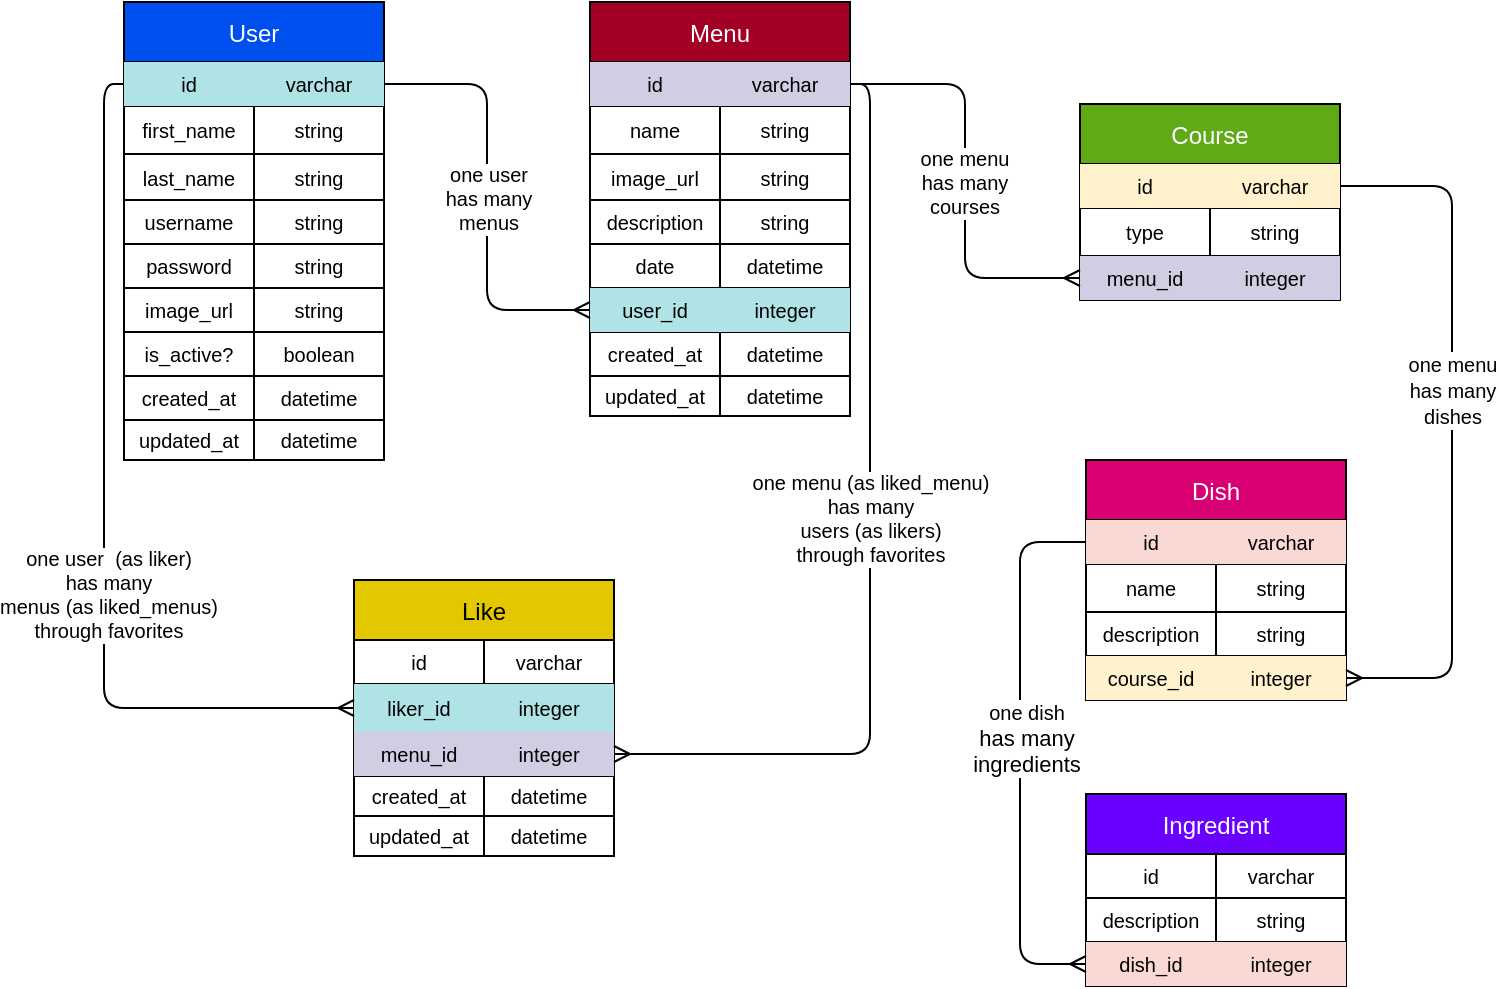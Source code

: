 <mxfile>
    <diagram id="06Bzt5o1KK_x6JrnfmLR" name="Page-1">
        <mxGraphModel dx="1501" dy="1431" grid="0" gridSize="10" guides="1" tooltips="1" connect="1" arrows="1" fold="1" page="1" pageScale="1" pageWidth="850" pageHeight="1100" background="#FFFFFF" math="0" shadow="0">
            <root>
                <mxCell id="0"/>
                <mxCell id="1" parent="0"/>
                <mxCell id="26" value="User" style="shape=table;startSize=30;container=1;collapsible=0;childLayout=tableLayout;strokeWidth=1;strokeColor=#000000;fillColor=#0050ef;fontColor=#ffffff;" parent="1" vertex="1">
                    <mxGeometry x="-11" y="-22" width="130" height="229" as="geometry"/>
                </mxCell>
                <mxCell id="27" value="" style="shape=partialRectangle;collapsible=0;dropTarget=0;pointerEvents=0;fillColor=none;top=0;left=0;bottom=0;right=0;points=[[0,0.5],[1,0.5]];portConstraint=eastwest;" parent="26" vertex="1">
                    <mxGeometry y="30" width="130" height="22" as="geometry"/>
                </mxCell>
                <mxCell id="28" value="&lt;font style=&quot;font-size: 10px;&quot;&gt;id&lt;/font&gt;" style="shape=partialRectangle;html=1;whiteSpace=wrap;connectable=0;overflow=hidden;fillColor=#b0e3e6;top=0;left=0;bottom=0;right=0;pointerEvents=1;fontSize=10;strokeColor=#0e8088;fontColor=#000000;" parent="27" vertex="1">
                    <mxGeometry width="65" height="22" as="geometry">
                        <mxRectangle width="65" height="22" as="alternateBounds"/>
                    </mxGeometry>
                </mxCell>
                <mxCell id="29" value="&lt;font style=&quot;font-size: 10px;&quot;&gt;varchar&lt;/font&gt;" style="shape=partialRectangle;html=1;whiteSpace=wrap;connectable=0;overflow=hidden;fillColor=#b0e3e6;top=0;left=0;bottom=0;right=0;pointerEvents=1;fontSize=10;strokeColor=#0e8088;fontColor=#000000;" parent="27" vertex="1">
                    <mxGeometry x="65" width="65" height="22" as="geometry">
                        <mxRectangle width="65" height="22" as="alternateBounds"/>
                    </mxGeometry>
                </mxCell>
                <mxCell id="30" value="" style="shape=partialRectangle;collapsible=0;dropTarget=0;pointerEvents=0;fillColor=none;top=0;left=0;bottom=0;right=0;points=[[0,0.5],[1,0.5]];portConstraint=eastwest;" parent="26" vertex="1">
                    <mxGeometry y="52" width="130" height="24" as="geometry"/>
                </mxCell>
                <mxCell id="31" value="first_name" style="shape=partialRectangle;html=1;whiteSpace=wrap;connectable=0;overflow=hidden;fillColor=none;top=0;left=0;bottom=0;right=0;pointerEvents=1;fontColor=#000000;fontSize=10;" parent="30" vertex="1">
                    <mxGeometry width="65" height="24" as="geometry">
                        <mxRectangle width="65" height="24" as="alternateBounds"/>
                    </mxGeometry>
                </mxCell>
                <mxCell id="32" value="string" style="shape=partialRectangle;html=1;whiteSpace=wrap;connectable=0;overflow=hidden;fillColor=none;top=0;left=0;bottom=0;right=0;pointerEvents=1;fontColor=#000000;fontSize=10;" parent="30" vertex="1">
                    <mxGeometry x="65" width="65" height="24" as="geometry">
                        <mxRectangle width="65" height="24" as="alternateBounds"/>
                    </mxGeometry>
                </mxCell>
                <mxCell id="33" value="" style="shape=partialRectangle;collapsible=0;dropTarget=0;pointerEvents=0;fillColor=none;top=0;left=0;bottom=0;right=0;points=[[0,0.5],[1,0.5]];portConstraint=eastwest;" parent="26" vertex="1">
                    <mxGeometry y="76" width="130" height="23" as="geometry"/>
                </mxCell>
                <mxCell id="34" value="last_name" style="shape=partialRectangle;html=1;whiteSpace=wrap;connectable=0;overflow=hidden;fillColor=none;top=0;left=0;bottom=0;right=0;pointerEvents=1;fontSize=10;fontColor=#000000;" parent="33" vertex="1">
                    <mxGeometry width="65" height="23" as="geometry">
                        <mxRectangle width="65" height="23" as="alternateBounds"/>
                    </mxGeometry>
                </mxCell>
                <mxCell id="35" value="string" style="shape=partialRectangle;html=1;whiteSpace=wrap;connectable=0;overflow=hidden;fillColor=none;top=0;left=0;bottom=0;right=0;pointerEvents=1;fontSize=10;fontColor=#000000;" parent="33" vertex="1">
                    <mxGeometry x="65" width="65" height="23" as="geometry">
                        <mxRectangle width="65" height="23" as="alternateBounds"/>
                    </mxGeometry>
                </mxCell>
                <mxCell id="36" value="" style="shape=partialRectangle;collapsible=0;dropTarget=0;pointerEvents=0;fillColor=none;top=0;left=0;bottom=0;right=0;points=[[0,0.5],[1,0.5]];portConstraint=eastwest;" parent="26" vertex="1">
                    <mxGeometry y="99" width="130" height="22" as="geometry"/>
                </mxCell>
                <mxCell id="37" value="username" style="shape=partialRectangle;html=1;whiteSpace=wrap;connectable=0;overflow=hidden;fillColor=none;top=0;left=0;bottom=0;right=0;pointerEvents=1;fontSize=10;fontColor=#000000;" parent="36" vertex="1">
                    <mxGeometry width="65" height="22" as="geometry">
                        <mxRectangle width="65" height="22" as="alternateBounds"/>
                    </mxGeometry>
                </mxCell>
                <mxCell id="38" value="string" style="shape=partialRectangle;html=1;whiteSpace=wrap;connectable=0;overflow=hidden;fillColor=none;top=0;left=0;bottom=0;right=0;pointerEvents=1;fontSize=10;fontColor=#000000;" parent="36" vertex="1">
                    <mxGeometry x="65" width="65" height="22" as="geometry">
                        <mxRectangle width="65" height="22" as="alternateBounds"/>
                    </mxGeometry>
                </mxCell>
                <mxCell id="40" style="shape=partialRectangle;collapsible=0;dropTarget=0;pointerEvents=0;fillColor=none;top=0;left=0;bottom=0;right=0;points=[[0,0.5],[1,0.5]];portConstraint=eastwest;" parent="26" vertex="1">
                    <mxGeometry y="121" width="130" height="22" as="geometry"/>
                </mxCell>
                <mxCell id="41" value="password" style="shape=partialRectangle;html=1;whiteSpace=wrap;connectable=0;overflow=hidden;fillColor=none;top=0;left=0;bottom=0;right=0;pointerEvents=1;fontSize=10;fontColor=#000000;" parent="40" vertex="1">
                    <mxGeometry width="65" height="22" as="geometry">
                        <mxRectangle width="65" height="22" as="alternateBounds"/>
                    </mxGeometry>
                </mxCell>
                <mxCell id="42" value="string" style="shape=partialRectangle;html=1;whiteSpace=wrap;connectable=0;overflow=hidden;fillColor=none;top=0;left=0;bottom=0;right=0;pointerEvents=1;fontSize=10;fontColor=#000000;" parent="40" vertex="1">
                    <mxGeometry x="65" width="65" height="22" as="geometry">
                        <mxRectangle width="65" height="22" as="alternateBounds"/>
                    </mxGeometry>
                </mxCell>
                <mxCell id="44" style="shape=partialRectangle;collapsible=0;dropTarget=0;pointerEvents=0;fillColor=none;top=0;left=0;bottom=0;right=0;points=[[0,0.5],[1,0.5]];portConstraint=eastwest;" parent="26" vertex="1">
                    <mxGeometry y="143" width="130" height="22" as="geometry"/>
                </mxCell>
                <mxCell id="45" value="image_url" style="shape=partialRectangle;html=1;whiteSpace=wrap;connectable=0;overflow=hidden;fillColor=none;top=0;left=0;bottom=0;right=0;pointerEvents=1;fontSize=10;fontColor=#000000;" parent="44" vertex="1">
                    <mxGeometry width="65" height="22" as="geometry">
                        <mxRectangle width="65" height="22" as="alternateBounds"/>
                    </mxGeometry>
                </mxCell>
                <mxCell id="46" value="string" style="shape=partialRectangle;html=1;whiteSpace=wrap;connectable=0;overflow=hidden;fillColor=none;top=0;left=0;bottom=0;right=0;pointerEvents=1;fontSize=10;fontColor=#000000;" parent="44" vertex="1">
                    <mxGeometry x="65" width="65" height="22" as="geometry">
                        <mxRectangle width="65" height="22" as="alternateBounds"/>
                    </mxGeometry>
                </mxCell>
                <mxCell id="47" style="shape=partialRectangle;collapsible=0;dropTarget=0;pointerEvents=0;fillColor=none;top=0;left=0;bottom=0;right=0;points=[[0,0.5],[1,0.5]];portConstraint=eastwest;" parent="26" vertex="1">
                    <mxGeometry y="165" width="130" height="22" as="geometry"/>
                </mxCell>
                <mxCell id="48" value="is_active?" style="shape=partialRectangle;html=1;whiteSpace=wrap;connectable=0;overflow=hidden;fillColor=none;top=0;left=0;bottom=0;right=0;pointerEvents=1;fontSize=10;fontColor=#000000;" parent="47" vertex="1">
                    <mxGeometry width="65" height="22" as="geometry">
                        <mxRectangle width="65" height="22" as="alternateBounds"/>
                    </mxGeometry>
                </mxCell>
                <mxCell id="49" value="boolean" style="shape=partialRectangle;html=1;whiteSpace=wrap;connectable=0;overflow=hidden;fillColor=none;top=0;left=0;bottom=0;right=0;pointerEvents=1;fontSize=10;fontColor=#000000;" parent="47" vertex="1">
                    <mxGeometry x="65" width="65" height="22" as="geometry">
                        <mxRectangle width="65" height="22" as="alternateBounds"/>
                    </mxGeometry>
                </mxCell>
                <mxCell id="50" style="shape=partialRectangle;collapsible=0;dropTarget=0;pointerEvents=0;fillColor=none;top=0;left=0;bottom=0;right=0;points=[[0,0.5],[1,0.5]];portConstraint=eastwest;" parent="26" vertex="1">
                    <mxGeometry y="187" width="130" height="22" as="geometry"/>
                </mxCell>
                <mxCell id="51" value="created_at" style="shape=partialRectangle;html=1;whiteSpace=wrap;connectable=0;overflow=hidden;fillColor=none;top=0;left=0;bottom=0;right=0;pointerEvents=1;fontSize=10;fontColor=#000000;" parent="50" vertex="1">
                    <mxGeometry width="65" height="22" as="geometry">
                        <mxRectangle width="65" height="22" as="alternateBounds"/>
                    </mxGeometry>
                </mxCell>
                <mxCell id="52" value="datetime" style="shape=partialRectangle;html=1;whiteSpace=wrap;connectable=0;overflow=hidden;fillColor=none;top=0;left=0;bottom=0;right=0;pointerEvents=1;fontSize=10;fontColor=#000000;" parent="50" vertex="1">
                    <mxGeometry x="65" width="65" height="22" as="geometry">
                        <mxRectangle width="65" height="22" as="alternateBounds"/>
                    </mxGeometry>
                </mxCell>
                <mxCell id="53" style="shape=partialRectangle;collapsible=0;dropTarget=0;pointerEvents=0;fillColor=none;top=0;left=0;bottom=0;right=0;points=[[0,0.5],[1,0.5]];portConstraint=eastwest;" parent="26" vertex="1">
                    <mxGeometry y="209" width="130" height="20" as="geometry"/>
                </mxCell>
                <mxCell id="54" value="updated_at" style="shape=partialRectangle;html=1;whiteSpace=wrap;connectable=0;overflow=hidden;fillColor=none;top=0;left=0;bottom=0;right=0;pointerEvents=1;fontSize=10;fontColor=#000000;" parent="53" vertex="1">
                    <mxGeometry width="65" height="20" as="geometry">
                        <mxRectangle width="65" height="20" as="alternateBounds"/>
                    </mxGeometry>
                </mxCell>
                <mxCell id="55" value="datetime" style="shape=partialRectangle;html=1;whiteSpace=wrap;connectable=0;overflow=hidden;fillColor=none;top=0;left=0;bottom=0;right=0;pointerEvents=1;fontSize=10;fontColor=#000000;" parent="53" vertex="1">
                    <mxGeometry x="65" width="65" height="20" as="geometry">
                        <mxRectangle width="65" height="20" as="alternateBounds"/>
                    </mxGeometry>
                </mxCell>
                <mxCell id="56" value="Menu" style="shape=table;startSize=30;container=1;collapsible=0;childLayout=tableLayout;strokeWidth=1;strokeColor=#000000;fillColor=#a20025;fontColor=#ffffff;" parent="1" vertex="1">
                    <mxGeometry x="222" y="-22" width="130" height="207" as="geometry"/>
                </mxCell>
                <mxCell id="57" value="" style="shape=partialRectangle;collapsible=0;dropTarget=0;pointerEvents=0;fillColor=none;top=0;left=0;bottom=0;right=0;points=[[0,0.5],[1,0.5]];portConstraint=eastwest;" parent="56" vertex="1">
                    <mxGeometry y="30" width="130" height="22" as="geometry"/>
                </mxCell>
                <mxCell id="58" value="&lt;font style=&quot;font-size: 10px;&quot;&gt;id&lt;/font&gt;" style="shape=partialRectangle;html=1;whiteSpace=wrap;connectable=0;overflow=hidden;fillColor=#d0cee2;top=0;left=0;bottom=0;right=0;pointerEvents=1;fontSize=10;strokeColor=#000000;fontColor=#000000;" parent="57" vertex="1">
                    <mxGeometry width="65" height="22" as="geometry">
                        <mxRectangle width="65" height="22" as="alternateBounds"/>
                    </mxGeometry>
                </mxCell>
                <mxCell id="59" value="&lt;font style=&quot;font-size: 10px;&quot;&gt;varchar&lt;/font&gt;" style="shape=partialRectangle;html=1;whiteSpace=wrap;connectable=0;overflow=hidden;fillColor=#d0cee2;top=0;left=0;bottom=0;right=0;pointerEvents=1;fontSize=10;strokeColor=#000000;fontColor=#000000;" parent="57" vertex="1">
                    <mxGeometry x="65" width="65" height="22" as="geometry">
                        <mxRectangle width="65" height="22" as="alternateBounds"/>
                    </mxGeometry>
                </mxCell>
                <mxCell id="60" value="" style="shape=partialRectangle;collapsible=0;dropTarget=0;pointerEvents=0;fillColor=none;top=0;left=0;bottom=0;right=0;points=[[0,0.5],[1,0.5]];portConstraint=eastwest;" parent="56" vertex="1">
                    <mxGeometry y="52" width="130" height="24" as="geometry"/>
                </mxCell>
                <mxCell id="61" value="name" style="shape=partialRectangle;html=1;whiteSpace=wrap;connectable=0;overflow=hidden;fillColor=none;top=0;left=0;bottom=0;right=0;pointerEvents=1;fontColor=#000000;fontSize=10;" parent="60" vertex="1">
                    <mxGeometry width="65" height="24" as="geometry">
                        <mxRectangle width="65" height="24" as="alternateBounds"/>
                    </mxGeometry>
                </mxCell>
                <mxCell id="62" value="string" style="shape=partialRectangle;html=1;whiteSpace=wrap;connectable=0;overflow=hidden;fillColor=none;top=0;left=0;bottom=0;right=0;pointerEvents=1;fontColor=#000000;fontSize=10;" parent="60" vertex="1">
                    <mxGeometry x="65" width="65" height="24" as="geometry">
                        <mxRectangle width="65" height="24" as="alternateBounds"/>
                    </mxGeometry>
                </mxCell>
                <mxCell id="63" value="" style="shape=partialRectangle;collapsible=0;dropTarget=0;pointerEvents=0;fillColor=none;top=0;left=0;bottom=0;right=0;points=[[0,0.5],[1,0.5]];portConstraint=eastwest;" parent="56" vertex="1">
                    <mxGeometry y="76" width="130" height="23" as="geometry"/>
                </mxCell>
                <mxCell id="64" value="image_url" style="shape=partialRectangle;html=1;whiteSpace=wrap;connectable=0;overflow=hidden;fillColor=none;top=0;left=0;bottom=0;right=0;pointerEvents=1;fontSize=10;fontColor=#000000;" parent="63" vertex="1">
                    <mxGeometry width="65" height="23" as="geometry">
                        <mxRectangle width="65" height="23" as="alternateBounds"/>
                    </mxGeometry>
                </mxCell>
                <mxCell id="65" value="string" style="shape=partialRectangle;html=1;whiteSpace=wrap;connectable=0;overflow=hidden;fillColor=none;top=0;left=0;bottom=0;right=0;pointerEvents=1;fontSize=10;fontColor=#000000;" parent="63" vertex="1">
                    <mxGeometry x="65" width="65" height="23" as="geometry">
                        <mxRectangle width="65" height="23" as="alternateBounds"/>
                    </mxGeometry>
                </mxCell>
                <mxCell id="66" value="" style="shape=partialRectangle;collapsible=0;dropTarget=0;pointerEvents=0;fillColor=none;top=0;left=0;bottom=0;right=0;points=[[0,0.5],[1,0.5]];portConstraint=eastwest;" parent="56" vertex="1">
                    <mxGeometry y="99" width="130" height="22" as="geometry"/>
                </mxCell>
                <mxCell id="67" value="description" style="shape=partialRectangle;html=1;whiteSpace=wrap;connectable=0;overflow=hidden;fillColor=none;top=0;left=0;bottom=0;right=0;pointerEvents=1;fontSize=10;fontColor=#000000;" parent="66" vertex="1">
                    <mxGeometry width="65" height="22" as="geometry">
                        <mxRectangle width="65" height="22" as="alternateBounds"/>
                    </mxGeometry>
                </mxCell>
                <mxCell id="68" value="string" style="shape=partialRectangle;html=1;whiteSpace=wrap;connectable=0;overflow=hidden;fillColor=none;top=0;left=0;bottom=0;right=0;pointerEvents=1;fontSize=10;fontColor=#000000;" parent="66" vertex="1">
                    <mxGeometry x="65" width="65" height="22" as="geometry">
                        <mxRectangle width="65" height="22" as="alternateBounds"/>
                    </mxGeometry>
                </mxCell>
                <mxCell id="72" style="shape=partialRectangle;collapsible=0;dropTarget=0;pointerEvents=0;fillColor=none;top=0;left=0;bottom=0;right=0;points=[[0,0.5],[1,0.5]];portConstraint=eastwest;" parent="56" vertex="1">
                    <mxGeometry y="121" width="130" height="22" as="geometry"/>
                </mxCell>
                <mxCell id="73" value="date" style="shape=partialRectangle;html=1;whiteSpace=wrap;connectable=0;overflow=hidden;fillColor=none;top=0;left=0;bottom=0;right=0;pointerEvents=1;fontSize=10;fontColor=#000000;" parent="72" vertex="1">
                    <mxGeometry width="65" height="22" as="geometry">
                        <mxRectangle width="65" height="22" as="alternateBounds"/>
                    </mxGeometry>
                </mxCell>
                <mxCell id="74" value="datetime" style="shape=partialRectangle;html=1;whiteSpace=wrap;connectable=0;overflow=hidden;fillColor=none;top=0;left=0;bottom=0;right=0;pointerEvents=1;fontSize=10;fontColor=#000000;" parent="72" vertex="1">
                    <mxGeometry x="65" width="65" height="22" as="geometry">
                        <mxRectangle width="65" height="22" as="alternateBounds"/>
                    </mxGeometry>
                </mxCell>
                <mxCell id="75" style="shape=partialRectangle;collapsible=0;dropTarget=0;pointerEvents=0;fillColor=none;top=0;left=0;bottom=0;right=0;points=[[0,0.5],[1,0.5]];portConstraint=eastwest;" parent="56" vertex="1">
                    <mxGeometry y="143" width="130" height="22" as="geometry"/>
                </mxCell>
                <mxCell id="76" value="user_id" style="shape=partialRectangle;html=1;whiteSpace=wrap;connectable=0;overflow=hidden;fillColor=#b0e3e6;top=0;left=0;bottom=0;right=0;pointerEvents=1;fontSize=10;strokeColor=#000000;fontColor=#000000;" parent="75" vertex="1">
                    <mxGeometry width="65" height="22" as="geometry">
                        <mxRectangle width="65" height="22" as="alternateBounds"/>
                    </mxGeometry>
                </mxCell>
                <mxCell id="77" value="integer" style="shape=partialRectangle;html=1;whiteSpace=wrap;connectable=0;overflow=hidden;fillColor=#b0e3e6;top=0;left=0;bottom=0;right=0;pointerEvents=1;fontSize=10;strokeColor=#000000;fontColor=#000000;" parent="75" vertex="1">
                    <mxGeometry x="65" width="65" height="22" as="geometry">
                        <mxRectangle width="65" height="22" as="alternateBounds"/>
                    </mxGeometry>
                </mxCell>
                <mxCell id="78" style="shape=partialRectangle;collapsible=0;dropTarget=0;pointerEvents=0;fillColor=none;top=0;left=0;bottom=0;right=0;points=[[0,0.5],[1,0.5]];portConstraint=eastwest;" parent="56" vertex="1">
                    <mxGeometry y="165" width="130" height="22" as="geometry"/>
                </mxCell>
                <mxCell id="79" value="created_at" style="shape=partialRectangle;html=1;whiteSpace=wrap;connectable=0;overflow=hidden;fillColor=none;top=0;left=0;bottom=0;right=0;pointerEvents=1;fontSize=10;fontColor=#000000;" parent="78" vertex="1">
                    <mxGeometry width="65" height="22" as="geometry">
                        <mxRectangle width="65" height="22" as="alternateBounds"/>
                    </mxGeometry>
                </mxCell>
                <mxCell id="80" value="datetime" style="shape=partialRectangle;html=1;whiteSpace=wrap;connectable=0;overflow=hidden;fillColor=none;top=0;left=0;bottom=0;right=0;pointerEvents=1;fontSize=10;fontColor=#000000;" parent="78" vertex="1">
                    <mxGeometry x="65" width="65" height="22" as="geometry">
                        <mxRectangle width="65" height="22" as="alternateBounds"/>
                    </mxGeometry>
                </mxCell>
                <mxCell id="81" style="shape=partialRectangle;collapsible=0;dropTarget=0;pointerEvents=0;fillColor=none;top=0;left=0;bottom=0;right=0;points=[[0,0.5],[1,0.5]];portConstraint=eastwest;" parent="56" vertex="1">
                    <mxGeometry y="187" width="130" height="20" as="geometry"/>
                </mxCell>
                <mxCell id="82" value="updated_at" style="shape=partialRectangle;html=1;whiteSpace=wrap;connectable=0;overflow=hidden;fillColor=none;top=0;left=0;bottom=0;right=0;pointerEvents=1;fontSize=10;fontColor=#000000;" parent="81" vertex="1">
                    <mxGeometry width="65" height="20" as="geometry">
                        <mxRectangle width="65" height="20" as="alternateBounds"/>
                    </mxGeometry>
                </mxCell>
                <mxCell id="83" value="datetime" style="shape=partialRectangle;html=1;whiteSpace=wrap;connectable=0;overflow=hidden;fillColor=none;top=0;left=0;bottom=0;right=0;pointerEvents=1;fontSize=10;fontColor=#000000;" parent="81" vertex="1">
                    <mxGeometry x="65" width="65" height="20" as="geometry">
                        <mxRectangle width="65" height="20" as="alternateBounds"/>
                    </mxGeometry>
                </mxCell>
                <mxCell id="84" value="&lt;span style=&quot;font-size: 10px;&quot;&gt;one user&lt;br style=&quot;font-size: 10px;&quot;&gt;has many&lt;br style=&quot;font-size: 10px;&quot;&gt;menus&lt;/span&gt;" style="edgeStyle=orthogonalEdgeStyle;html=1;exitX=0;exitY=0.5;exitDx=0;exitDy=0;entryX=1;entryY=0.5;entryDx=0;entryDy=0;fontSize=10;fontColor=#000000;strokeColor=#000000;startArrow=ERmany;startFill=0;endArrow=none;endFill=0;labelBackgroundColor=#FFFFFF;" parent="1" source="75" target="27" edge="1">
                    <mxGeometry relative="1" as="geometry"/>
                </mxCell>
                <mxCell id="85" value="Course" style="shape=table;startSize=30;container=1;collapsible=0;childLayout=tableLayout;strokeWidth=1;strokeColor=#000000;fillColor=#60a917;fontColor=#ffffff;" parent="1" vertex="1">
                    <mxGeometry x="467" y="29" width="130" height="98" as="geometry"/>
                </mxCell>
                <mxCell id="86" value="" style="shape=partialRectangle;collapsible=0;dropTarget=0;pointerEvents=0;fillColor=none;top=0;left=0;bottom=0;right=0;points=[[0,0.5],[1,0.5]];portConstraint=eastwest;" parent="85" vertex="1">
                    <mxGeometry y="30" width="130" height="22" as="geometry"/>
                </mxCell>
                <mxCell id="87" value="&lt;font style=&quot;font-size: 10px;&quot;&gt;id&lt;/font&gt;" style="shape=partialRectangle;html=1;whiteSpace=wrap;connectable=0;overflow=hidden;fillColor=#fff2cc;top=0;left=0;bottom=0;right=0;pointerEvents=1;fontSize=10;strokeColor=#000000;fontColor=#000000;" parent="86" vertex="1">
                    <mxGeometry width="65" height="22" as="geometry">
                        <mxRectangle width="65" height="22" as="alternateBounds"/>
                    </mxGeometry>
                </mxCell>
                <mxCell id="88" value="&lt;font style=&quot;font-size: 10px;&quot;&gt;varchar&lt;/font&gt;" style="shape=partialRectangle;html=1;whiteSpace=wrap;connectable=0;overflow=hidden;fillColor=#fff2cc;top=0;left=0;bottom=0;right=0;pointerEvents=1;fontSize=10;strokeColor=#000000;fontColor=#000000;" parent="86" vertex="1">
                    <mxGeometry x="65" width="65" height="22" as="geometry">
                        <mxRectangle width="65" height="22" as="alternateBounds"/>
                    </mxGeometry>
                </mxCell>
                <mxCell id="89" value="" style="shape=partialRectangle;collapsible=0;dropTarget=0;pointerEvents=0;fillColor=none;top=0;left=0;bottom=0;right=0;points=[[0,0.5],[1,0.5]];portConstraint=eastwest;" parent="85" vertex="1">
                    <mxGeometry y="52" width="130" height="24" as="geometry"/>
                </mxCell>
                <mxCell id="90" value="type" style="shape=partialRectangle;html=1;whiteSpace=wrap;connectable=0;overflow=hidden;fillColor=none;top=0;left=0;bottom=0;right=0;pointerEvents=1;fontColor=#000000;fontSize=10;" parent="89" vertex="1">
                    <mxGeometry width="65" height="24" as="geometry">
                        <mxRectangle width="65" height="24" as="alternateBounds"/>
                    </mxGeometry>
                </mxCell>
                <mxCell id="91" value="string" style="shape=partialRectangle;html=1;whiteSpace=wrap;connectable=0;overflow=hidden;fillColor=none;top=0;left=0;bottom=0;right=0;pointerEvents=1;fontColor=#000000;fontSize=10;" parent="89" vertex="1">
                    <mxGeometry x="65" width="65" height="24" as="geometry">
                        <mxRectangle width="65" height="24" as="alternateBounds"/>
                    </mxGeometry>
                </mxCell>
                <mxCell id="104" style="shape=partialRectangle;collapsible=0;dropTarget=0;pointerEvents=0;fillColor=none;top=0;left=0;bottom=0;right=0;points=[[0,0.5],[1,0.5]];portConstraint=eastwest;" parent="85" vertex="1">
                    <mxGeometry y="76" width="130" height="22" as="geometry"/>
                </mxCell>
                <mxCell id="105" value="menu_id" style="shape=partialRectangle;html=1;whiteSpace=wrap;connectable=0;overflow=hidden;fillColor=#d0cee2;top=0;left=0;bottom=0;right=0;pointerEvents=1;fontSize=10;strokeColor=#000000;fontColor=#000000;" parent="104" vertex="1">
                    <mxGeometry width="65" height="22" as="geometry">
                        <mxRectangle width="65" height="22" as="alternateBounds"/>
                    </mxGeometry>
                </mxCell>
                <mxCell id="106" value="integer" style="shape=partialRectangle;html=1;whiteSpace=wrap;connectable=0;overflow=hidden;fillColor=#d0cee2;top=0;left=0;bottom=0;right=0;pointerEvents=1;fontSize=10;strokeColor=#000000;fontColor=#000000;" parent="104" vertex="1">
                    <mxGeometry x="65" width="65" height="22" as="geometry">
                        <mxRectangle width="65" height="22" as="alternateBounds"/>
                    </mxGeometry>
                </mxCell>
                <mxCell id="113" style="edgeStyle=orthogonalEdgeStyle;html=1;exitX=0;exitY=0.5;exitDx=0;exitDy=0;entryX=1;entryY=0.5;entryDx=0;entryDy=0;fontSize=8;fontColor=#000000;startArrow=ERmany;startFill=0;endArrow=none;endFill=0;strokeColor=#000000;labelBackgroundColor=#000000;" parent="1" source="104" target="57" edge="1">
                    <mxGeometry relative="1" as="geometry"/>
                </mxCell>
                <mxCell id="114" value="&lt;span style=&quot;font-size: 10px;&quot;&gt;one menu&lt;br style=&quot;font-size: 10px;&quot;&gt;has many&lt;br style=&quot;font-size: 10px;&quot;&gt;courses&lt;/span&gt;" style="edgeLabel;html=1;align=center;verticalAlign=middle;resizable=0;points=[];fontSize=10;fontColor=#000000;labelBackgroundColor=#FFFFFF;" parent="113" vertex="1" connectable="0">
                    <mxGeometry x="-0.005" y="1" relative="1" as="geometry">
                        <mxPoint as="offset"/>
                    </mxGeometry>
                </mxCell>
                <mxCell id="118" value="Ingredient" style="shape=table;startSize=30;container=1;collapsible=0;childLayout=tableLayout;strokeWidth=1;strokeColor=#000000;fillColor=#6a00ff;fontColor=#ffffff;" parent="1" vertex="1">
                    <mxGeometry x="470" y="374" width="130" height="96" as="geometry"/>
                </mxCell>
                <mxCell id="119" value="" style="shape=partialRectangle;collapsible=0;dropTarget=0;pointerEvents=0;fillColor=none;top=0;left=0;bottom=0;right=0;points=[[0,0.5],[1,0.5]];portConstraint=eastwest;" parent="118" vertex="1">
                    <mxGeometry y="30" width="130" height="22" as="geometry"/>
                </mxCell>
                <mxCell id="120" value="&lt;font style=&quot;font-size: 10px;&quot;&gt;id&lt;/font&gt;" style="shape=partialRectangle;html=1;whiteSpace=wrap;connectable=0;overflow=hidden;fillColor=none;top=0;left=0;bottom=0;right=0;pointerEvents=1;fontColor=#000000;fontSize=10;" parent="119" vertex="1">
                    <mxGeometry width="65" height="22" as="geometry">
                        <mxRectangle width="65" height="22" as="alternateBounds"/>
                    </mxGeometry>
                </mxCell>
                <mxCell id="121" value="&lt;font style=&quot;font-size: 10px;&quot;&gt;varchar&lt;/font&gt;" style="shape=partialRectangle;html=1;whiteSpace=wrap;connectable=0;overflow=hidden;fillColor=none;top=0;left=0;bottom=0;right=0;pointerEvents=1;fontColor=#000000;fontSize=10;" parent="119" vertex="1">
                    <mxGeometry x="65" width="65" height="22" as="geometry">
                        <mxRectangle width="65" height="22" as="alternateBounds"/>
                    </mxGeometry>
                </mxCell>
                <mxCell id="125" value="" style="shape=partialRectangle;collapsible=0;dropTarget=0;pointerEvents=0;fillColor=none;top=0;left=0;bottom=0;right=0;points=[[0,0.5],[1,0.5]];portConstraint=eastwest;" parent="118" vertex="1">
                    <mxGeometry y="52" width="130" height="22" as="geometry"/>
                </mxCell>
                <mxCell id="126" value="description" style="shape=partialRectangle;html=1;whiteSpace=wrap;connectable=0;overflow=hidden;fillColor=none;top=0;left=0;bottom=0;right=0;pointerEvents=1;fontSize=10;fontColor=#000000;" parent="125" vertex="1">
                    <mxGeometry width="65" height="22" as="geometry">
                        <mxRectangle width="65" height="22" as="alternateBounds"/>
                    </mxGeometry>
                </mxCell>
                <mxCell id="127" value="string" style="shape=partialRectangle;html=1;whiteSpace=wrap;connectable=0;overflow=hidden;fillColor=none;top=0;left=0;bottom=0;right=0;pointerEvents=1;fontSize=10;fontColor=#000000;" parent="125" vertex="1">
                    <mxGeometry x="65" width="65" height="22" as="geometry">
                        <mxRectangle width="65" height="22" as="alternateBounds"/>
                    </mxGeometry>
                </mxCell>
                <mxCell id="128" style="shape=partialRectangle;collapsible=0;dropTarget=0;pointerEvents=0;fillColor=none;top=0;left=0;bottom=0;right=0;points=[[0,0.5],[1,0.5]];portConstraint=eastwest;" parent="118" vertex="1">
                    <mxGeometry y="74" width="130" height="22" as="geometry"/>
                </mxCell>
                <mxCell id="129" value="dish_id" style="shape=partialRectangle;html=1;whiteSpace=wrap;connectable=0;overflow=hidden;fillColor=#fad9d5;top=0;left=0;bottom=0;right=0;pointerEvents=1;fontSize=10;strokeColor=#000000;fontColor=#000000;" parent="128" vertex="1">
                    <mxGeometry width="65" height="22" as="geometry">
                        <mxRectangle width="65" height="22" as="alternateBounds"/>
                    </mxGeometry>
                </mxCell>
                <mxCell id="130" value="integer" style="shape=partialRectangle;html=1;whiteSpace=wrap;connectable=0;overflow=hidden;fillColor=#fad9d5;top=0;left=0;bottom=0;right=0;pointerEvents=1;fontSize=10;strokeColor=#000000;fontColor=#000000;" parent="128" vertex="1">
                    <mxGeometry x="65" width="65" height="22" as="geometry">
                        <mxRectangle width="65" height="22" as="alternateBounds"/>
                    </mxGeometry>
                </mxCell>
                <mxCell id="144" value="Like" style="shape=table;startSize=30;container=1;collapsible=0;childLayout=tableLayout;strokeWidth=1;strokeColor=#000000;fillColor=#e3c800;fontColor=#000000;" parent="1" vertex="1">
                    <mxGeometry x="104" y="267" width="130" height="138" as="geometry"/>
                </mxCell>
                <mxCell id="145" value="" style="shape=partialRectangle;collapsible=0;dropTarget=0;pointerEvents=0;fillColor=none;top=0;left=0;bottom=0;right=0;points=[[0,0.5],[1,0.5]];portConstraint=eastwest;" parent="144" vertex="1">
                    <mxGeometry y="30" width="130" height="22" as="geometry"/>
                </mxCell>
                <mxCell id="146" value="&lt;font style=&quot;font-size: 10px;&quot;&gt;id&lt;/font&gt;" style="shape=partialRectangle;html=1;whiteSpace=wrap;connectable=0;overflow=hidden;fillColor=none;top=0;left=0;bottom=0;right=0;pointerEvents=1;fontColor=#000000;fontSize=10;" parent="145" vertex="1">
                    <mxGeometry width="65" height="22" as="geometry">
                        <mxRectangle width="65" height="22" as="alternateBounds"/>
                    </mxGeometry>
                </mxCell>
                <mxCell id="147" value="&lt;font style=&quot;font-size: 10px;&quot;&gt;varchar&lt;/font&gt;" style="shape=partialRectangle;html=1;whiteSpace=wrap;connectable=0;overflow=hidden;fillColor=none;top=0;left=0;bottom=0;right=0;pointerEvents=1;fontColor=#000000;fontSize=10;" parent="145" vertex="1">
                    <mxGeometry x="65" width="65" height="22" as="geometry">
                        <mxRectangle width="65" height="22" as="alternateBounds"/>
                    </mxGeometry>
                </mxCell>
                <mxCell id="148" value="" style="shape=partialRectangle;collapsible=0;dropTarget=0;pointerEvents=0;fillColor=none;top=0;left=0;bottom=0;right=0;points=[[0,0.5],[1,0.5]];portConstraint=eastwest;" parent="144" vertex="1">
                    <mxGeometry y="52" width="130" height="24" as="geometry"/>
                </mxCell>
                <mxCell id="149" value="liker_id" style="shape=partialRectangle;html=1;whiteSpace=wrap;connectable=0;overflow=hidden;fillColor=#b0e3e6;top=0;left=0;bottom=0;right=0;pointerEvents=1;fontSize=10;strokeColor=#000000;fontColor=#000000;" parent="148" vertex="1">
                    <mxGeometry width="65" height="24" as="geometry">
                        <mxRectangle width="65" height="24" as="alternateBounds"/>
                    </mxGeometry>
                </mxCell>
                <mxCell id="150" value="integer" style="shape=partialRectangle;html=1;whiteSpace=wrap;connectable=0;overflow=hidden;fillColor=#b0e3e6;top=0;left=0;bottom=0;right=0;pointerEvents=1;fontSize=10;strokeColor=#000000;fontColor=#000000;" parent="148" vertex="1">
                    <mxGeometry x="65" width="65" height="24" as="geometry">
                        <mxRectangle width="65" height="24" as="alternateBounds"/>
                    </mxGeometry>
                </mxCell>
                <mxCell id="151" value="" style="shape=partialRectangle;collapsible=0;dropTarget=0;pointerEvents=0;fillColor=none;top=0;left=0;bottom=0;right=0;points=[[0,0.5],[1,0.5]];portConstraint=eastwest;" parent="144" vertex="1">
                    <mxGeometry y="76" width="130" height="22" as="geometry"/>
                </mxCell>
                <mxCell id="152" value="menu_id" style="shape=partialRectangle;html=1;whiteSpace=wrap;connectable=0;overflow=hidden;fillColor=#d0cee2;top=0;left=0;bottom=0;right=0;pointerEvents=1;fontSize=10;strokeColor=#56517e;fontColor=#000000;" parent="151" vertex="1">
                    <mxGeometry width="65" height="22" as="geometry">
                        <mxRectangle width="65" height="22" as="alternateBounds"/>
                    </mxGeometry>
                </mxCell>
                <mxCell id="153" value="integer" style="shape=partialRectangle;html=1;whiteSpace=wrap;connectable=0;overflow=hidden;fillColor=#d0cee2;top=0;left=0;bottom=0;right=0;pointerEvents=1;fontSize=10;strokeColor=#56517e;fontColor=#000000;" parent="151" vertex="1">
                    <mxGeometry x="65" width="65" height="22" as="geometry">
                        <mxRectangle width="65" height="22" as="alternateBounds"/>
                    </mxGeometry>
                </mxCell>
                <mxCell id="157" style="shape=partialRectangle;collapsible=0;dropTarget=0;pointerEvents=0;fillColor=none;top=0;left=0;bottom=0;right=0;points=[[0,0.5],[1,0.5]];portConstraint=eastwest;" parent="144" vertex="1">
                    <mxGeometry y="98" width="130" height="20" as="geometry"/>
                </mxCell>
                <mxCell id="158" value="created_at" style="shape=partialRectangle;html=1;whiteSpace=wrap;connectable=0;overflow=hidden;fillColor=none;top=0;left=0;bottom=0;right=0;pointerEvents=1;fontSize=10;fontColor=#000000;" parent="157" vertex="1">
                    <mxGeometry width="65" height="20" as="geometry">
                        <mxRectangle width="65" height="20" as="alternateBounds"/>
                    </mxGeometry>
                </mxCell>
                <mxCell id="159" value="datetime" style="shape=partialRectangle;html=1;whiteSpace=wrap;connectable=0;overflow=hidden;fillColor=none;top=0;left=0;bottom=0;right=0;pointerEvents=1;fontSize=10;fontColor=#000000;" parent="157" vertex="1">
                    <mxGeometry x="65" width="65" height="20" as="geometry">
                        <mxRectangle width="65" height="20" as="alternateBounds"/>
                    </mxGeometry>
                </mxCell>
                <mxCell id="162" style="shape=partialRectangle;collapsible=0;dropTarget=0;pointerEvents=0;fillColor=none;top=0;left=0;bottom=0;right=0;points=[[0,0.5],[1,0.5]];portConstraint=eastwest;" parent="144" vertex="1">
                    <mxGeometry y="118" width="130" height="20" as="geometry"/>
                </mxCell>
                <mxCell id="163" value="updated_at" style="shape=partialRectangle;html=1;whiteSpace=wrap;connectable=0;overflow=hidden;fillColor=none;top=0;left=0;bottom=0;right=0;pointerEvents=1;fontSize=10;fontColor=#000000;" parent="162" vertex="1">
                    <mxGeometry width="65" height="20" as="geometry">
                        <mxRectangle width="65" height="20" as="alternateBounds"/>
                    </mxGeometry>
                </mxCell>
                <mxCell id="164" value="datetime" style="shape=partialRectangle;html=1;whiteSpace=wrap;connectable=0;overflow=hidden;fillColor=none;top=0;left=0;bottom=0;right=0;pointerEvents=1;fontSize=10;fontColor=#000000;" parent="162" vertex="1">
                    <mxGeometry x="65" width="65" height="20" as="geometry">
                        <mxRectangle width="65" height="20" as="alternateBounds"/>
                    </mxGeometry>
                </mxCell>
                <mxCell id="166" style="edgeStyle=orthogonalEdgeStyle;html=1;exitX=0;exitY=0.5;exitDx=0;exitDy=0;labelBackgroundColor=#FFFFFF;fontSize=10;fontColor=#000000;startArrow=ERmany;startFill=0;endArrow=none;endFill=0;strokeColor=#000000;entryX=0;entryY=0.5;entryDx=0;entryDy=0;" parent="1" source="148" target="27" edge="1">
                    <mxGeometry relative="1" as="geometry">
                        <mxPoint x="120" y="-3" as="targetPoint"/>
                    </mxGeometry>
                </mxCell>
                <mxCell id="170" value="one user&amp;nbsp; (as liker)&lt;br&gt;has many&lt;br&gt;menus (as liked_menus)&lt;br&gt;through favorites" style="edgeLabel;html=1;align=center;verticalAlign=middle;resizable=0;points=[];fontSize=10;fontColor=#000000;labelBackgroundColor=#FFFFFF;" parent="166" vertex="1" connectable="0">
                    <mxGeometry x="-0.082" y="-2" relative="1" as="geometry">
                        <mxPoint y="23" as="offset"/>
                    </mxGeometry>
                </mxCell>
                <mxCell id="168" style="edgeStyle=orthogonalEdgeStyle;html=1;exitX=1;exitY=0.5;exitDx=0;exitDy=0;entryX=1;entryY=0.5;entryDx=0;entryDy=0;labelBackgroundColor=#FFFFFF;fontSize=10;fontColor=#000000;startArrow=ERmany;startFill=0;endArrow=none;endFill=0;strokeColor=#000000;" parent="1" source="151" target="57" edge="1">
                    <mxGeometry relative="1" as="geometry"/>
                </mxCell>
                <mxCell id="169" value="one menu (as liked_menu)&lt;br&gt;has many&lt;br&gt;users (as likers)&lt;br&gt;through favorites" style="edgeLabel;html=1;align=center;verticalAlign=middle;resizable=0;points=[];fontSize=10;fontColor=#000000;labelBackgroundColor=#FFFFFF;" parent="168" vertex="1" connectable="0">
                    <mxGeometry x="0.041" relative="1" as="geometry">
                        <mxPoint as="offset"/>
                    </mxGeometry>
                </mxCell>
                <mxCell id="171" value="Dish" style="shape=table;startSize=30;container=1;collapsible=0;childLayout=tableLayout;strokeWidth=1;strokeColor=#000000;fillColor=#d80073;fontColor=#ffffff;" parent="1" vertex="1">
                    <mxGeometry x="470" y="207" width="130" height="120" as="geometry"/>
                </mxCell>
                <mxCell id="172" value="" style="shape=partialRectangle;collapsible=0;dropTarget=0;pointerEvents=0;fillColor=none;top=0;left=0;bottom=0;right=0;points=[[0,0.5],[1,0.5]];portConstraint=eastwest;" parent="171" vertex="1">
                    <mxGeometry y="30" width="130" height="22" as="geometry"/>
                </mxCell>
                <mxCell id="173" value="&lt;font style=&quot;font-size: 10px;&quot;&gt;id&lt;/font&gt;" style="shape=partialRectangle;html=1;whiteSpace=wrap;connectable=0;overflow=hidden;fillColor=#fad9d5;top=0;left=0;bottom=0;right=0;pointerEvents=1;fontSize=10;strokeColor=#000000;fontColor=#000000;" parent="172" vertex="1">
                    <mxGeometry width="65" height="22" as="geometry">
                        <mxRectangle width="65" height="22" as="alternateBounds"/>
                    </mxGeometry>
                </mxCell>
                <mxCell id="174" value="&lt;font style=&quot;font-size: 10px;&quot;&gt;varchar&lt;/font&gt;" style="shape=partialRectangle;html=1;whiteSpace=wrap;connectable=0;overflow=hidden;fillColor=#fad9d5;top=0;left=0;bottom=0;right=0;pointerEvents=1;fontSize=10;strokeColor=#000000;fontColor=#000000;" parent="172" vertex="1">
                    <mxGeometry x="65" width="65" height="22" as="geometry">
                        <mxRectangle width="65" height="22" as="alternateBounds"/>
                    </mxGeometry>
                </mxCell>
                <mxCell id="175" value="" style="shape=partialRectangle;collapsible=0;dropTarget=0;pointerEvents=0;fillColor=none;top=0;left=0;bottom=0;right=0;points=[[0,0.5],[1,0.5]];portConstraint=eastwest;" parent="171" vertex="1">
                    <mxGeometry y="52" width="130" height="24" as="geometry"/>
                </mxCell>
                <mxCell id="176" value="name" style="shape=partialRectangle;html=1;whiteSpace=wrap;connectable=0;overflow=hidden;fillColor=none;top=0;left=0;bottom=0;right=0;pointerEvents=1;fontColor=#000000;fontSize=10;" parent="175" vertex="1">
                    <mxGeometry width="65" height="24" as="geometry">
                        <mxRectangle width="65" height="24" as="alternateBounds"/>
                    </mxGeometry>
                </mxCell>
                <mxCell id="177" value="string" style="shape=partialRectangle;html=1;whiteSpace=wrap;connectable=0;overflow=hidden;fillColor=none;top=0;left=0;bottom=0;right=0;pointerEvents=1;fontColor=#000000;fontSize=10;" parent="175" vertex="1">
                    <mxGeometry x="65" width="65" height="24" as="geometry">
                        <mxRectangle width="65" height="24" as="alternateBounds"/>
                    </mxGeometry>
                </mxCell>
                <mxCell id="181" style="shape=partialRectangle;collapsible=0;dropTarget=0;pointerEvents=0;fillColor=none;top=0;left=0;bottom=0;right=0;points=[[0,0.5],[1,0.5]];portConstraint=eastwest;" parent="171" vertex="1">
                    <mxGeometry y="76" width="130" height="22" as="geometry"/>
                </mxCell>
                <mxCell id="182" value="description" style="shape=partialRectangle;html=1;whiteSpace=wrap;connectable=0;overflow=hidden;fillColor=none;top=0;left=0;bottom=0;right=0;pointerEvents=1;fontSize=10;fontColor=#000000;" parent="181" vertex="1">
                    <mxGeometry width="65" height="22" as="geometry">
                        <mxRectangle width="65" height="22" as="alternateBounds"/>
                    </mxGeometry>
                </mxCell>
                <mxCell id="183" value="string" style="shape=partialRectangle;html=1;whiteSpace=wrap;connectable=0;overflow=hidden;fillColor=none;top=0;left=0;bottom=0;right=0;pointerEvents=1;fontSize=10;fontColor=#000000;" parent="181" vertex="1">
                    <mxGeometry x="65" width="65" height="22" as="geometry">
                        <mxRectangle width="65" height="22" as="alternateBounds"/>
                    </mxGeometry>
                </mxCell>
                <mxCell id="184" style="shape=partialRectangle;collapsible=0;dropTarget=0;pointerEvents=0;fillColor=none;top=0;left=0;bottom=0;right=0;points=[[0,0.5],[1,0.5]];portConstraint=eastwest;" parent="171" vertex="1">
                    <mxGeometry y="98" width="130" height="22" as="geometry"/>
                </mxCell>
                <mxCell id="185" value="course_id" style="shape=partialRectangle;html=1;whiteSpace=wrap;connectable=0;overflow=hidden;fillColor=#fff2cc;top=0;left=0;bottom=0;right=0;pointerEvents=1;fontSize=10;strokeColor=#d6b656;fontColor=#000000;" parent="184" vertex="1">
                    <mxGeometry width="65" height="22" as="geometry">
                        <mxRectangle width="65" height="22" as="alternateBounds"/>
                    </mxGeometry>
                </mxCell>
                <mxCell id="186" value="integer" style="shape=partialRectangle;html=1;whiteSpace=wrap;connectable=0;overflow=hidden;fillColor=#fff2cc;top=0;left=0;bottom=0;right=0;pointerEvents=1;fontSize=10;strokeColor=#d6b656;fontColor=#000000;" parent="184" vertex="1">
                    <mxGeometry x="65" width="65" height="22" as="geometry">
                        <mxRectangle width="65" height="22" as="alternateBounds"/>
                    </mxGeometry>
                </mxCell>
                <mxCell id="194" style="edgeStyle=orthogonalEdgeStyle;html=1;entryX=1;entryY=0.5;entryDx=0;entryDy=0;fontColor=#000000;strokeColor=#000000;startArrow=ERmany;startFill=0;endArrow=none;endFill=0;exitX=1;exitY=0.5;exitDx=0;exitDy=0;" parent="1" source="184" target="86" edge="1">
                    <mxGeometry relative="1" as="geometry">
                        <mxPoint x="604" y="294" as="sourcePoint"/>
                        <Array as="points">
                            <mxPoint x="653" y="316"/>
                            <mxPoint x="653" y="70"/>
                        </Array>
                    </mxGeometry>
                </mxCell>
                <mxCell id="195" value="&lt;span style=&quot;font-size: 10px&quot;&gt;one menu&lt;/span&gt;&lt;br style=&quot;font-size: 10px&quot;&gt;&lt;span style=&quot;font-size: 10px&quot;&gt;has many&lt;/span&gt;&lt;br style=&quot;font-size: 10px&quot;&gt;&lt;span style=&quot;font-size: 10px&quot;&gt;dishes&lt;br&gt;&lt;/span&gt;" style="edgeLabel;html=1;align=center;verticalAlign=middle;resizable=0;points=[];fontColor=#000000;labelBackgroundColor=#FFFFFF;" parent="194" vertex="1" connectable="0">
                    <mxGeometry x="0.113" relative="1" as="geometry">
                        <mxPoint as="offset"/>
                    </mxGeometry>
                </mxCell>
                <mxCell id="197" style="edgeStyle=orthogonalEdgeStyle;html=1;exitX=0;exitY=0.5;exitDx=0;exitDy=0;entryX=0;entryY=0.5;entryDx=0;entryDy=0;fontColor=#000000;startArrow=ERmany;startFill=0;endArrow=none;endFill=0;strokeColor=#000000;" parent="1" source="128" target="172" edge="1">
                    <mxGeometry relative="1" as="geometry">
                        <Array as="points">
                            <mxPoint x="437" y="459"/>
                            <mxPoint x="437" y="248"/>
                        </Array>
                    </mxGeometry>
                </mxCell>
                <mxCell id="198" value="&lt;span style=&quot;font-size: 10px&quot;&gt;one dish&lt;br&gt;&lt;/span&gt;has many&lt;br&gt;ingredients" style="edgeLabel;html=1;align=center;verticalAlign=middle;resizable=0;points=[];fontColor=#000000;labelBackgroundColor=#FFFFFF;" parent="197" vertex="1" connectable="0">
                    <mxGeometry x="0.057" y="-3" relative="1" as="geometry">
                        <mxPoint as="offset"/>
                    </mxGeometry>
                </mxCell>
            </root>
        </mxGraphModel>
    </diagram>
</mxfile>